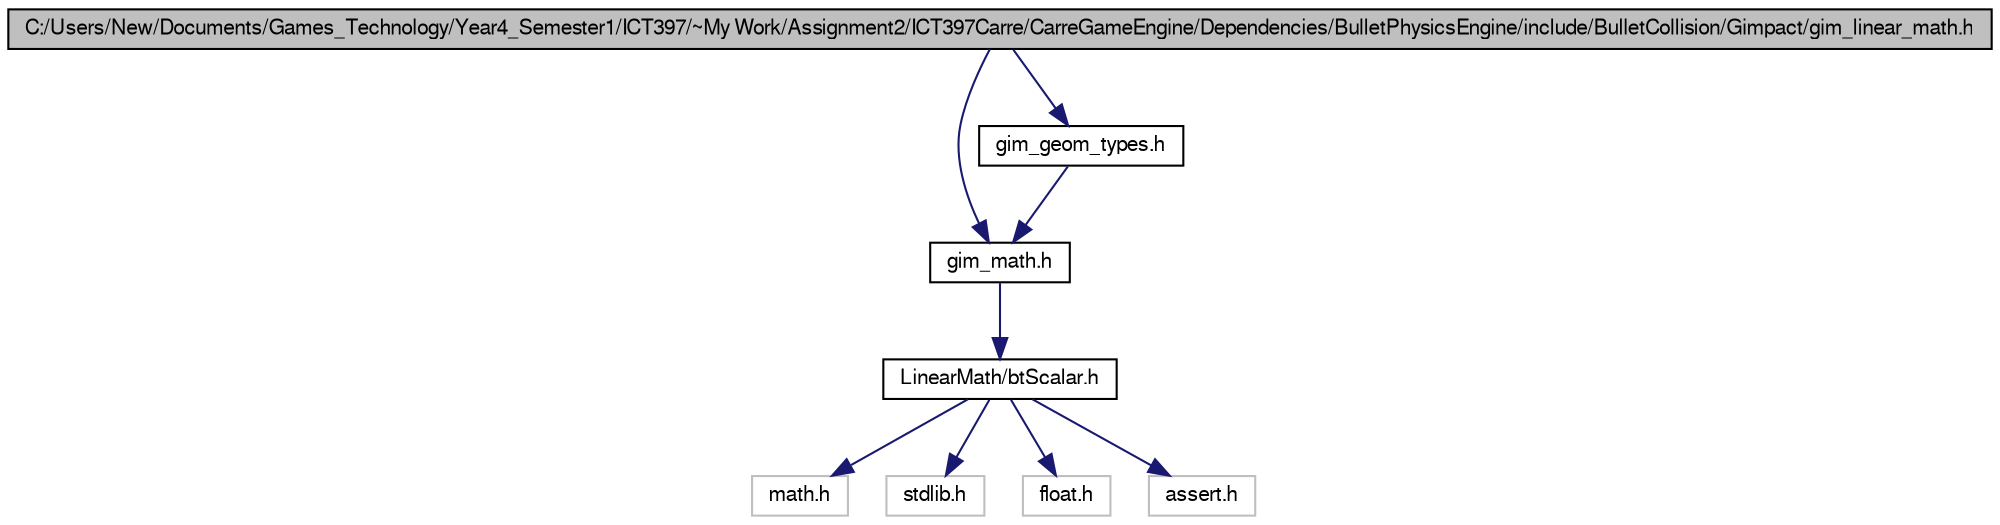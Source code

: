 digraph G
{
  bgcolor="transparent";
  edge [fontname="FreeSans",fontsize=10,labelfontname="FreeSans",labelfontsize=10];
  node [fontname="FreeSans",fontsize=10,shape=record];
  Node1 [label="C:/Users/New/Documents/Games_Technology/Year4_Semester1/ICT397/~My Work/Assignment2/ICT397Carre/CarreGameEngine/Dependencies/BulletPhysicsEngine/include/BulletCollision/Gimpact/gim_linear_math.h",height=0.2,width=0.4,color="black", fillcolor="grey75", style="filled" fontcolor="black"];
  Node1 -> Node2 [color="midnightblue",fontsize=10,style="solid"];
  Node2 [label="gim_math.h",height=0.2,width=0.4,color="black",URL="$gim__math_8h.html"];
  Node2 -> Node3 [color="midnightblue",fontsize=10,style="solid"];
  Node3 [label="LinearMath/btScalar.h",height=0.2,width=0.4,color="black",URL="$bt_scalar_8h-source.html"];
  Node3 -> Node4 [color="midnightblue",fontsize=10,style="solid"];
  Node4 [label="math.h",height=0.2,width=0.4,color="grey75"];
  Node3 -> Node5 [color="midnightblue",fontsize=10,style="solid"];
  Node5 [label="stdlib.h",height=0.2,width=0.4,color="grey75"];
  Node3 -> Node6 [color="midnightblue",fontsize=10,style="solid"];
  Node6 [label="float.h",height=0.2,width=0.4,color="grey75"];
  Node3 -> Node7 [color="midnightblue",fontsize=10,style="solid"];
  Node7 [label="assert.h",height=0.2,width=0.4,color="grey75"];
  Node1 -> Node8 [color="midnightblue",fontsize=10,style="solid"];
  Node8 [label="gim_geom_types.h",height=0.2,width=0.4,color="black",URL="$gim__geom__types_8h.html"];
  Node8 -> Node2 [color="midnightblue",fontsize=10,style="solid"];
}

